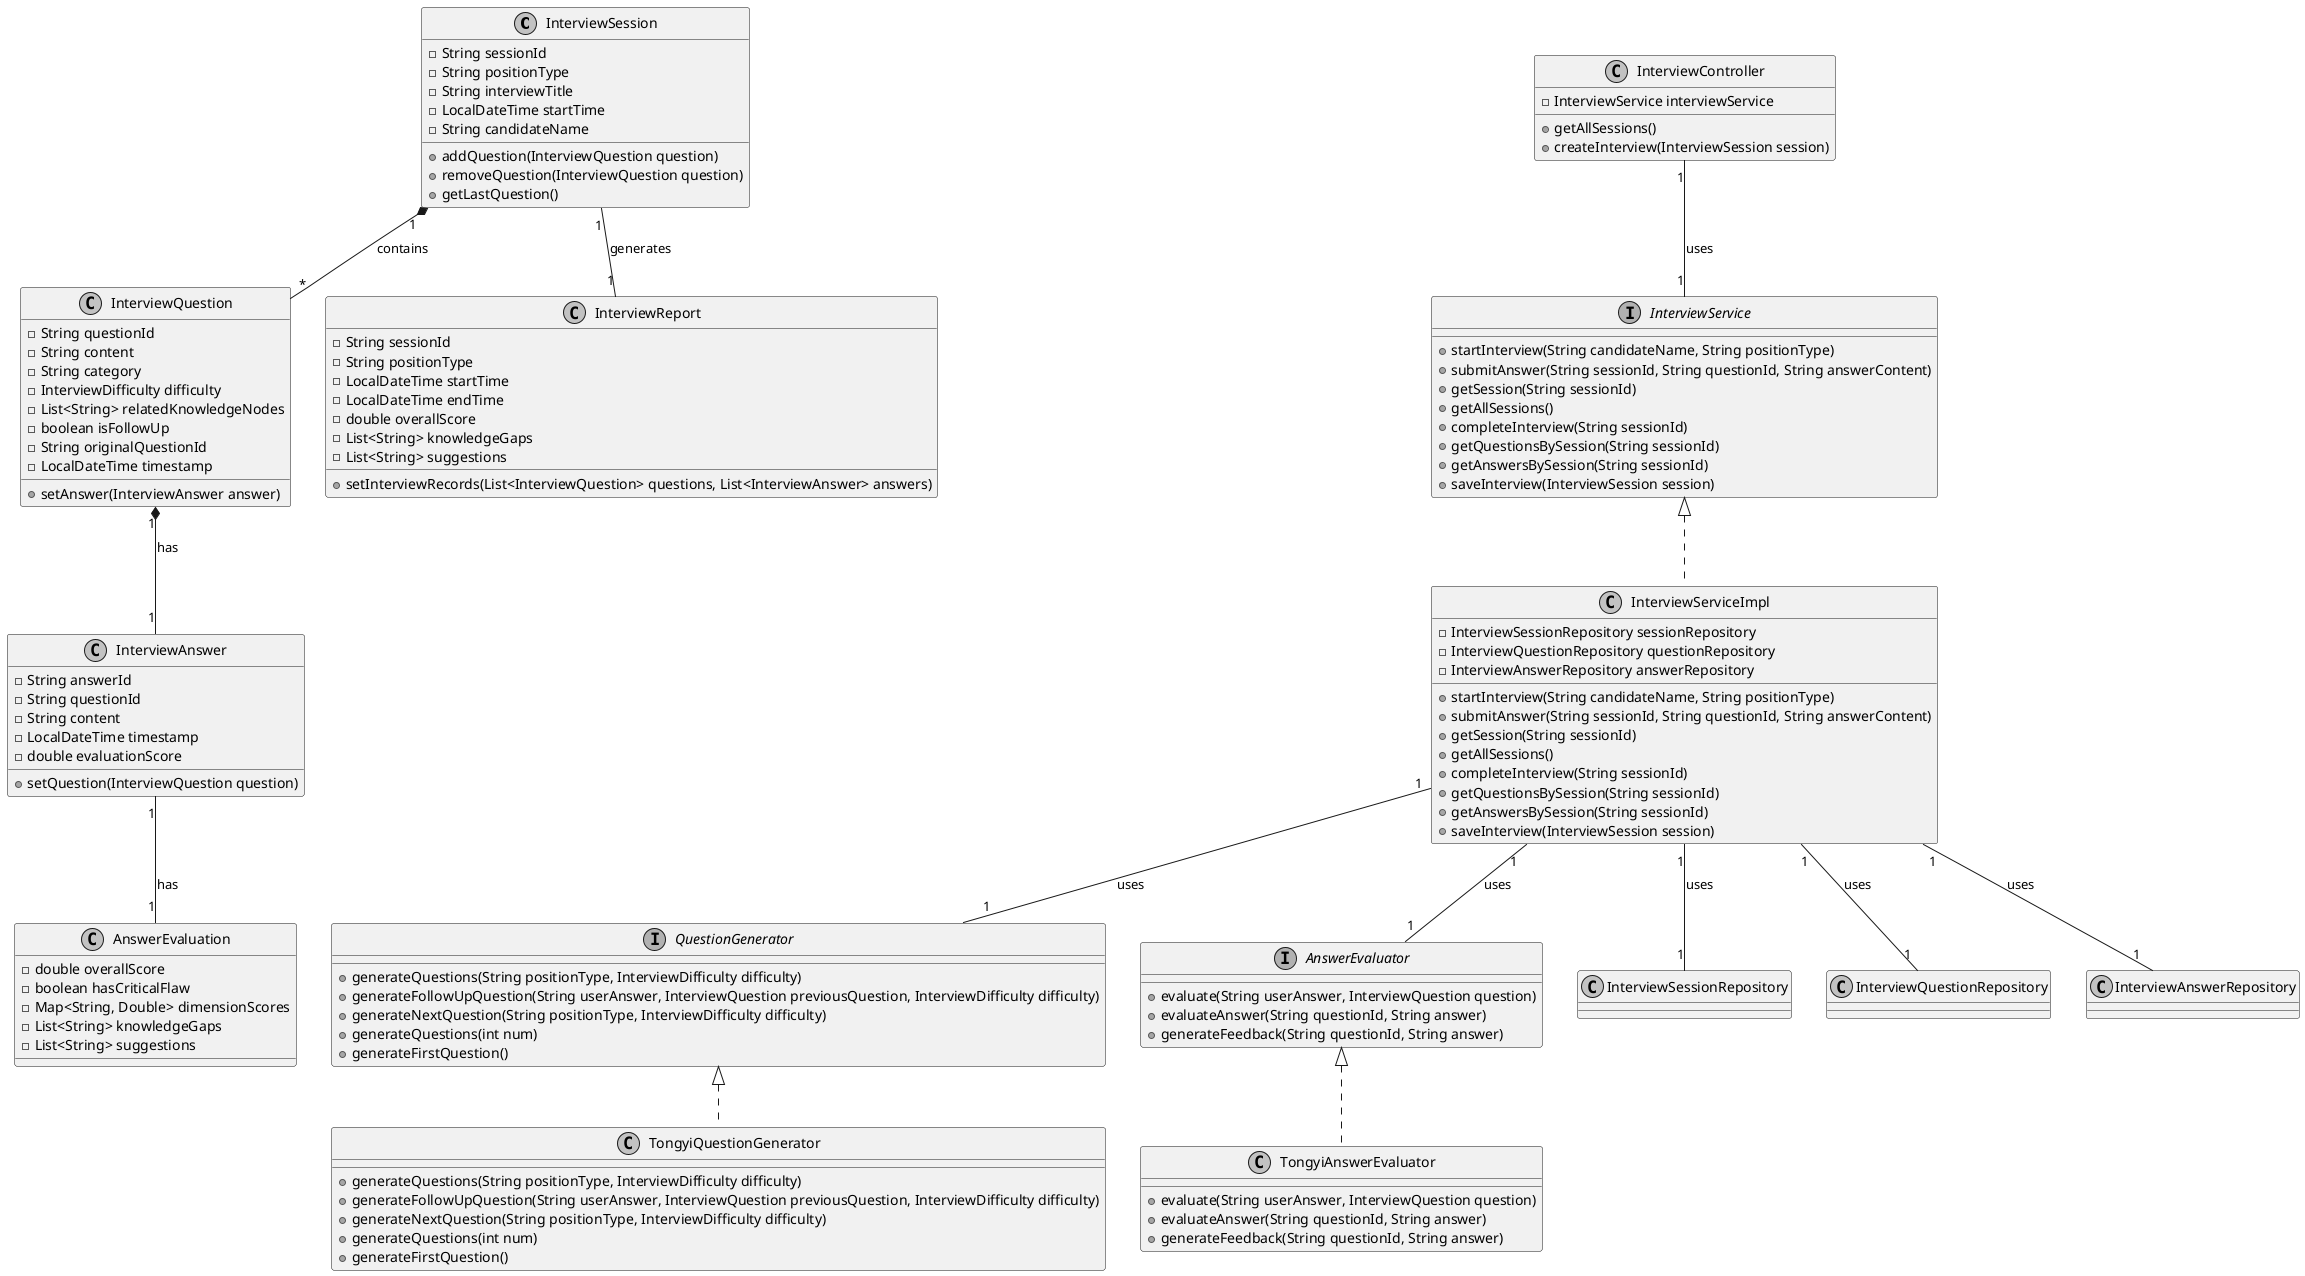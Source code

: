 @startuml
skinparam monochrome true

class InterviewSession {
    -String sessionId
    -String positionType
    -String interviewTitle
    -LocalDateTime startTime
    -String candidateName
    +addQuestion(InterviewQuestion question)
    +removeQuestion(InterviewQuestion question)
    +getLastQuestion()
}

class InterviewQuestion {
    -String questionId
    -String content
    -String category
    -InterviewDifficulty difficulty
    -List<String> relatedKnowledgeNodes
    -boolean isFollowUp
    -String originalQuestionId
    -LocalDateTime timestamp
    +setAnswer(InterviewAnswer answer)
}

class InterviewAnswer {
    -String answerId
    -String questionId
    -String content
    -LocalDateTime timestamp
    -double evaluationScore
    +setQuestion(InterviewQuestion question)
}

class AnswerEvaluation {
    -double overallScore
    -boolean hasCriticalFlaw
    -Map<String, Double> dimensionScores
    -List<String> knowledgeGaps
    -List<String> suggestions
}

class InterviewReport {
    -String sessionId
    -String positionType
    -LocalDateTime startTime
    -LocalDateTime endTime
    -double overallScore
    -List<String> knowledgeGaps
    -List<String> suggestions
    +setInterviewRecords(List<InterviewQuestion> questions, List<InterviewAnswer> answers)
}

class InterviewController {
    -InterviewService interviewService
    +getAllSessions()
    +createInterview(InterviewSession session)
}

interface InterviewService {
    +startInterview(String candidateName, String positionType)
    +submitAnswer(String sessionId, String questionId, String answerContent)
    +getSession(String sessionId)
    +getAllSessions()
    +completeInterview(String sessionId)
    +getQuestionsBySession(String sessionId)
    +getAnswersBySession(String sessionId)
    +saveInterview(InterviewSession session)
}

class InterviewServiceImpl implements InterviewService {
    -InterviewSessionRepository sessionRepository
    -InterviewQuestionRepository questionRepository
    -InterviewAnswerRepository answerRepository
    +startInterview(String candidateName, String positionType)
    +submitAnswer(String sessionId, String questionId, String answerContent)
    +getSession(String sessionId)
    +getAllSessions()
    +completeInterview(String sessionId)
    +getQuestionsBySession(String sessionId)
    +getAnswersBySession(String sessionId)
    +saveInterview(InterviewSession session)
}

interface QuestionGenerator {
    +generateQuestions(String positionType, InterviewDifficulty difficulty)
    +generateFollowUpQuestion(String userAnswer, InterviewQuestion previousQuestion, InterviewDifficulty difficulty)
    +generateNextQuestion(String positionType, InterviewDifficulty difficulty)
    +generateQuestions(int num)
    +generateFirstQuestion()
}

class TongyiQuestionGenerator implements QuestionGenerator {
    +generateQuestions(String positionType, InterviewDifficulty difficulty)
    +generateFollowUpQuestion(String userAnswer, InterviewQuestion previousQuestion, InterviewDifficulty difficulty)
    +generateNextQuestion(String positionType, InterviewDifficulty difficulty)
    +generateQuestions(int num)
    +generateFirstQuestion()
}

interface AnswerEvaluator {
    +evaluate(String userAnswer, InterviewQuestion question)
    +evaluateAnswer(String questionId, String answer)
    +generateFeedback(String questionId, String answer)
}

class TongyiAnswerEvaluator implements AnswerEvaluator {
    +evaluate(String userAnswer, InterviewQuestion question)
    +evaluateAnswer(String questionId, String answer)
    +generateFeedback(String questionId, String answer)
}

InterviewSession "1" *-- "*" InterviewQuestion : contains
InterviewQuestion "1" *-- "1" InterviewAnswer : has
InterviewAnswer "1" -- "1" AnswerEvaluation : has
InterviewSession "1" -- "1" InterviewReport : generates

InterviewController "1" -- "1" InterviewService : uses
InterviewServiceImpl "1" -- "1" InterviewSessionRepository : uses
InterviewServiceImpl "1" -- "1" InterviewQuestionRepository : uses
InterviewServiceImpl "1" -- "1" InterviewAnswerRepository : uses
InterviewServiceImpl "1" -- "1" QuestionGenerator : uses
InterviewServiceImpl "1" -- "1" AnswerEvaluator : uses

@enduml